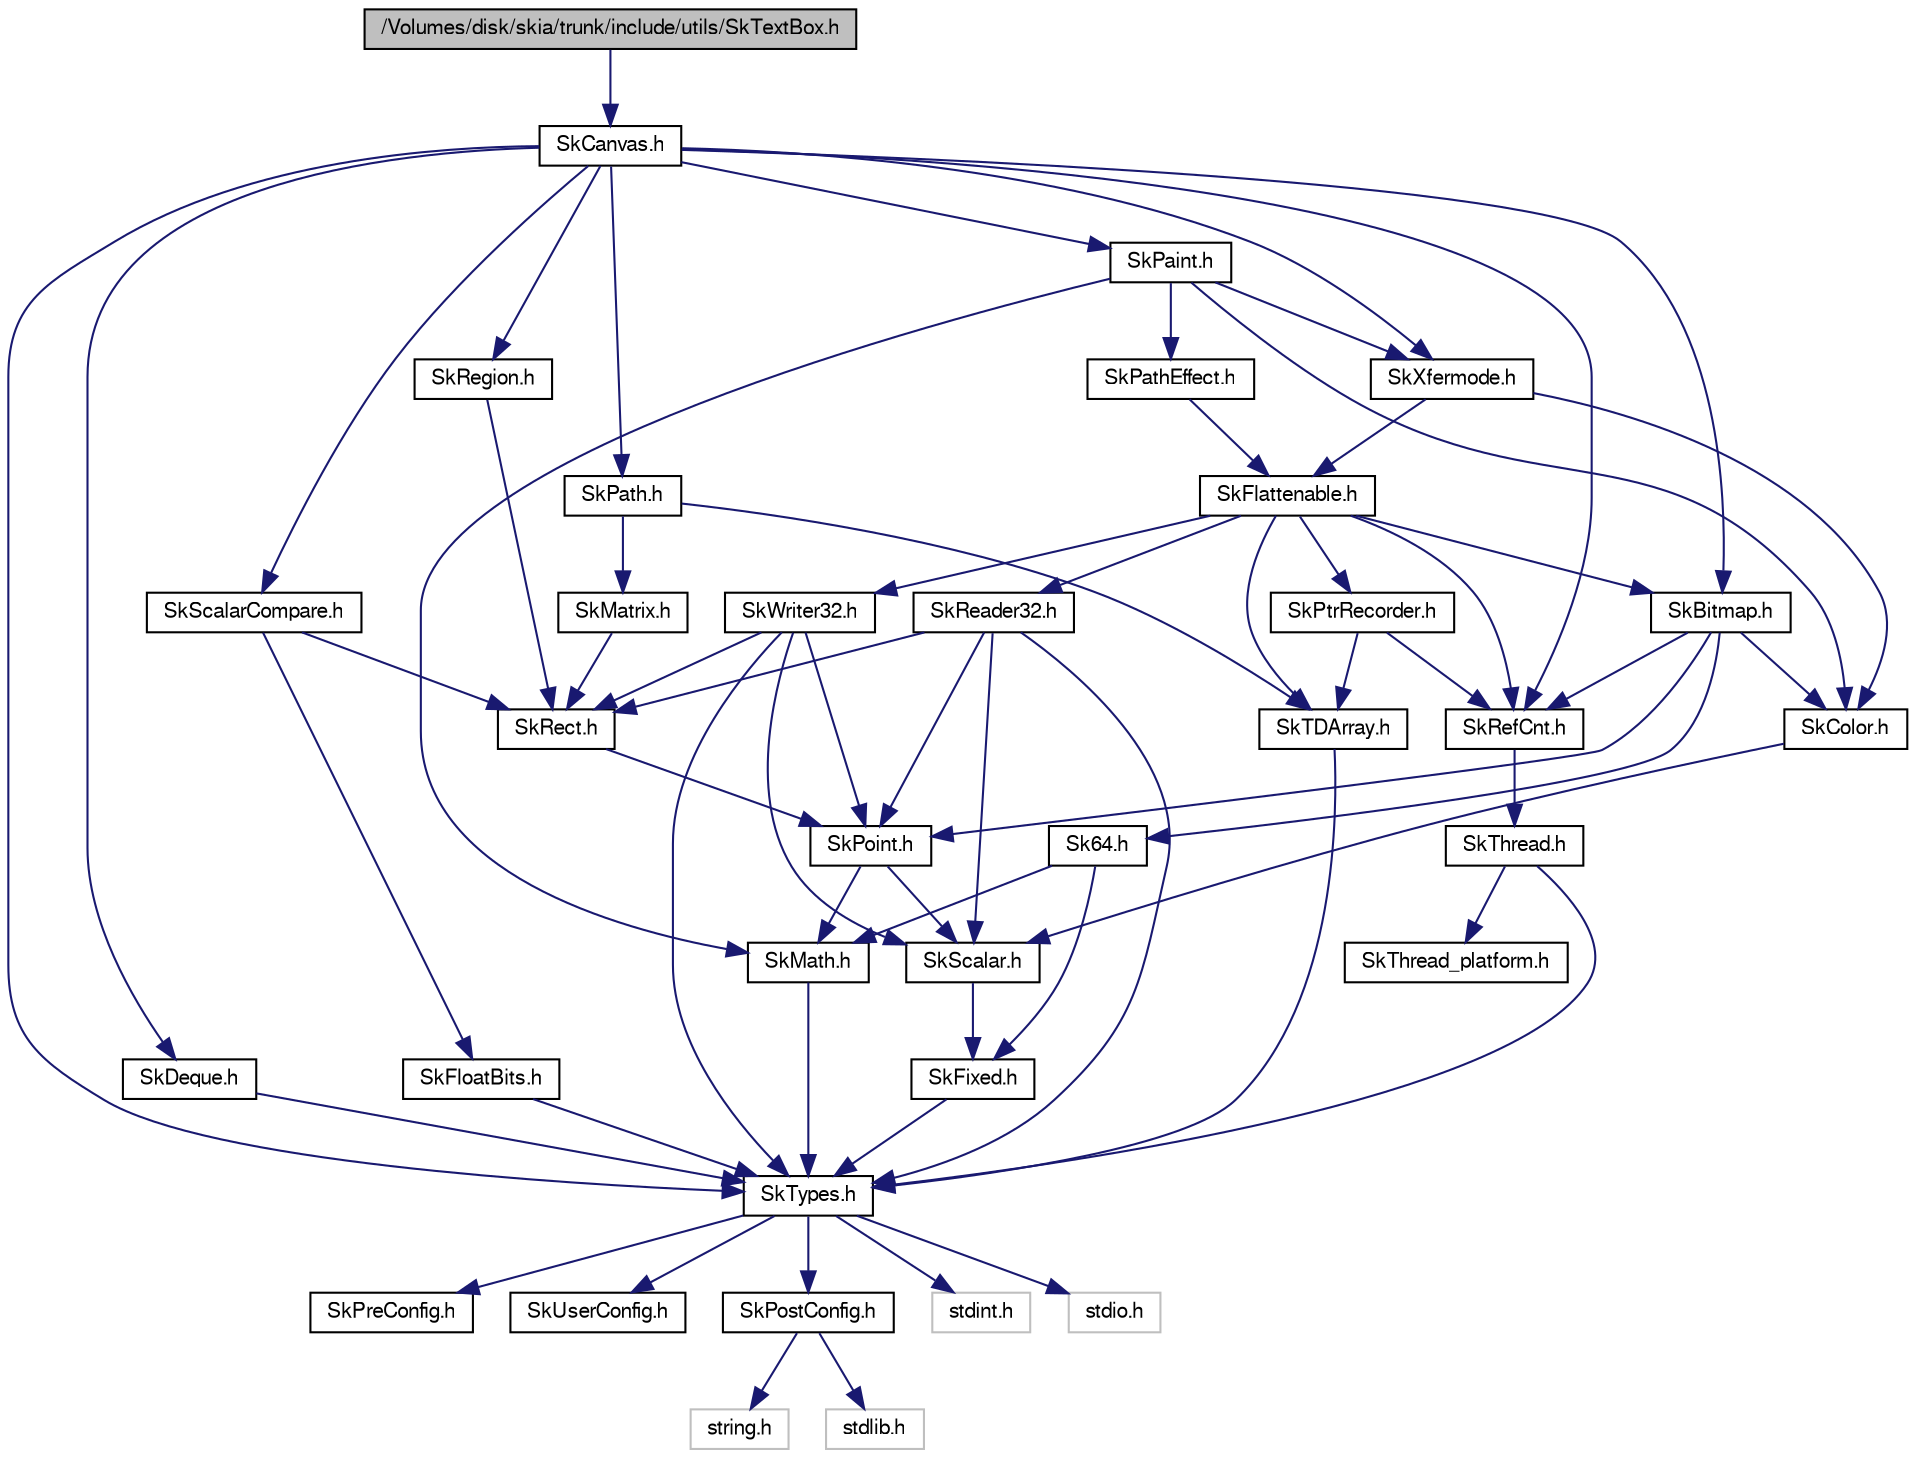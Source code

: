 digraph G
{
  edge [fontname="FreeSans",fontsize="10",labelfontname="FreeSans",labelfontsize="10"];
  node [fontname="FreeSans",fontsize="10",shape=record];
  Node1 [label="/Volumes/disk/skia/trunk/include/utils/SkTextBox.h",height=0.2,width=0.4,color="black", fillcolor="grey75", style="filled" fontcolor="black"];
  Node1 -> Node2 [color="midnightblue",fontsize="10",style="solid",fontname="FreeSans"];
  Node2 [label="SkCanvas.h",height=0.2,width=0.4,color="black", fillcolor="white", style="filled",URL="$_sk_canvas_8h.html"];
  Node2 -> Node3 [color="midnightblue",fontsize="10",style="solid",fontname="FreeSans"];
  Node3 [label="SkTypes.h",height=0.2,width=0.4,color="black", fillcolor="white", style="filled",URL="$_sk_types_8h.html"];
  Node3 -> Node4 [color="midnightblue",fontsize="10",style="solid",fontname="FreeSans"];
  Node4 [label="SkPreConfig.h",height=0.2,width=0.4,color="black", fillcolor="white", style="filled",URL="$_sk_pre_config_8h.html"];
  Node3 -> Node5 [color="midnightblue",fontsize="10",style="solid",fontname="FreeSans"];
  Node5 [label="SkUserConfig.h",height=0.2,width=0.4,color="black", fillcolor="white", style="filled",URL="$_sk_user_config_8h.html"];
  Node3 -> Node6 [color="midnightblue",fontsize="10",style="solid",fontname="FreeSans"];
  Node6 [label="SkPostConfig.h",height=0.2,width=0.4,color="black", fillcolor="white", style="filled",URL="$_sk_post_config_8h.html"];
  Node6 -> Node7 [color="midnightblue",fontsize="10",style="solid",fontname="FreeSans"];
  Node7 [label="string.h",height=0.2,width=0.4,color="grey75", fillcolor="white", style="filled"];
  Node6 -> Node8 [color="midnightblue",fontsize="10",style="solid",fontname="FreeSans"];
  Node8 [label="stdlib.h",height=0.2,width=0.4,color="grey75", fillcolor="white", style="filled"];
  Node3 -> Node9 [color="midnightblue",fontsize="10",style="solid",fontname="FreeSans"];
  Node9 [label="stdint.h",height=0.2,width=0.4,color="grey75", fillcolor="white", style="filled"];
  Node3 -> Node10 [color="midnightblue",fontsize="10",style="solid",fontname="FreeSans"];
  Node10 [label="stdio.h",height=0.2,width=0.4,color="grey75", fillcolor="white", style="filled"];
  Node2 -> Node11 [color="midnightblue",fontsize="10",style="solid",fontname="FreeSans"];
  Node11 [label="SkBitmap.h",height=0.2,width=0.4,color="black", fillcolor="white", style="filled",URL="$_sk_bitmap_8h.html"];
  Node11 -> Node12 [color="midnightblue",fontsize="10",style="solid",fontname="FreeSans"];
  Node12 [label="Sk64.h",height=0.2,width=0.4,color="black", fillcolor="white", style="filled",URL="$_sk64_8h.html"];
  Node12 -> Node13 [color="midnightblue",fontsize="10",style="solid",fontname="FreeSans"];
  Node13 [label="SkFixed.h",height=0.2,width=0.4,color="black", fillcolor="white", style="filled",URL="$_sk_fixed_8h.html"];
  Node13 -> Node3 [color="midnightblue",fontsize="10",style="solid",fontname="FreeSans"];
  Node12 -> Node14 [color="midnightblue",fontsize="10",style="solid",fontname="FreeSans"];
  Node14 [label="SkMath.h",height=0.2,width=0.4,color="black", fillcolor="white", style="filled",URL="$_sk_math_8h.html"];
  Node14 -> Node3 [color="midnightblue",fontsize="10",style="solid",fontname="FreeSans"];
  Node11 -> Node15 [color="midnightblue",fontsize="10",style="solid",fontname="FreeSans"];
  Node15 [label="SkColor.h",height=0.2,width=0.4,color="black", fillcolor="white", style="filled",URL="$_sk_color_8h.html"];
  Node15 -> Node16 [color="midnightblue",fontsize="10",style="solid",fontname="FreeSans"];
  Node16 [label="SkScalar.h",height=0.2,width=0.4,color="black", fillcolor="white", style="filled",URL="$_sk_scalar_8h.html"];
  Node16 -> Node13 [color="midnightblue",fontsize="10",style="solid",fontname="FreeSans"];
  Node11 -> Node17 [color="midnightblue",fontsize="10",style="solid",fontname="FreeSans"];
  Node17 [label="SkPoint.h",height=0.2,width=0.4,color="black", fillcolor="white", style="filled",URL="$_sk_point_8h.html"];
  Node17 -> Node14 [color="midnightblue",fontsize="10",style="solid",fontname="FreeSans"];
  Node17 -> Node16 [color="midnightblue",fontsize="10",style="solid",fontname="FreeSans"];
  Node11 -> Node18 [color="midnightblue",fontsize="10",style="solid",fontname="FreeSans"];
  Node18 [label="SkRefCnt.h",height=0.2,width=0.4,color="black", fillcolor="white", style="filled",URL="$_sk_ref_cnt_8h.html"];
  Node18 -> Node19 [color="midnightblue",fontsize="10",style="solid",fontname="FreeSans"];
  Node19 [label="SkThread.h",height=0.2,width=0.4,color="black", fillcolor="white", style="filled",URL="$_sk_thread_8h.html"];
  Node19 -> Node3 [color="midnightblue",fontsize="10",style="solid",fontname="FreeSans"];
  Node19 -> Node20 [color="midnightblue",fontsize="10",style="solid",fontname="FreeSans"];
  Node20 [label="SkThread_platform.h",height=0.2,width=0.4,color="black", fillcolor="white", style="filled",URL="$_sk_thread__platform_8h.html"];
  Node2 -> Node21 [color="midnightblue",fontsize="10",style="solid",fontname="FreeSans"];
  Node21 [label="SkDeque.h",height=0.2,width=0.4,color="black", fillcolor="white", style="filled",URL="$_sk_deque_8h.html"];
  Node21 -> Node3 [color="midnightblue",fontsize="10",style="solid",fontname="FreeSans"];
  Node2 -> Node22 [color="midnightblue",fontsize="10",style="solid",fontname="FreeSans"];
  Node22 [label="SkPaint.h",height=0.2,width=0.4,color="black", fillcolor="white", style="filled",URL="$_sk_paint_8h.html"];
  Node22 -> Node15 [color="midnightblue",fontsize="10",style="solid",fontname="FreeSans"];
  Node22 -> Node14 [color="midnightblue",fontsize="10",style="solid",fontname="FreeSans"];
  Node22 -> Node23 [color="midnightblue",fontsize="10",style="solid",fontname="FreeSans"];
  Node23 [label="SkXfermode.h",height=0.2,width=0.4,color="black", fillcolor="white", style="filled",URL="$_sk_xfermode_8h.html"];
  Node23 -> Node24 [color="midnightblue",fontsize="10",style="solid",fontname="FreeSans"];
  Node24 [label="SkFlattenable.h",height=0.2,width=0.4,color="black", fillcolor="white", style="filled",URL="$_sk_flattenable_8h.html"];
  Node24 -> Node18 [color="midnightblue",fontsize="10",style="solid",fontname="FreeSans"];
  Node24 -> Node11 [color="midnightblue",fontsize="10",style="solid",fontname="FreeSans"];
  Node24 -> Node25 [color="midnightblue",fontsize="10",style="solid",fontname="FreeSans"];
  Node25 [label="SkReader32.h",height=0.2,width=0.4,color="black", fillcolor="white", style="filled",URL="$_sk_reader32_8h.html"];
  Node25 -> Node3 [color="midnightblue",fontsize="10",style="solid",fontname="FreeSans"];
  Node25 -> Node16 [color="midnightblue",fontsize="10",style="solid",fontname="FreeSans"];
  Node25 -> Node17 [color="midnightblue",fontsize="10",style="solid",fontname="FreeSans"];
  Node25 -> Node26 [color="midnightblue",fontsize="10",style="solid",fontname="FreeSans"];
  Node26 [label="SkRect.h",height=0.2,width=0.4,color="black", fillcolor="white", style="filled",URL="$_sk_rect_8h.html"];
  Node26 -> Node17 [color="midnightblue",fontsize="10",style="solid",fontname="FreeSans"];
  Node24 -> Node27 [color="midnightblue",fontsize="10",style="solid",fontname="FreeSans"];
  Node27 [label="SkTDArray.h",height=0.2,width=0.4,color="black", fillcolor="white", style="filled",URL="$_sk_t_d_array_8h.html"];
  Node27 -> Node3 [color="midnightblue",fontsize="10",style="solid",fontname="FreeSans"];
  Node24 -> Node28 [color="midnightblue",fontsize="10",style="solid",fontname="FreeSans"];
  Node28 [label="SkWriter32.h",height=0.2,width=0.4,color="black", fillcolor="white", style="filled",URL="$_sk_writer32_8h.html"];
  Node28 -> Node3 [color="midnightblue",fontsize="10",style="solid",fontname="FreeSans"];
  Node28 -> Node16 [color="midnightblue",fontsize="10",style="solid",fontname="FreeSans"];
  Node28 -> Node17 [color="midnightblue",fontsize="10",style="solid",fontname="FreeSans"];
  Node28 -> Node26 [color="midnightblue",fontsize="10",style="solid",fontname="FreeSans"];
  Node24 -> Node29 [color="midnightblue",fontsize="10",style="solid",fontname="FreeSans"];
  Node29 [label="SkPtrRecorder.h",height=0.2,width=0.4,color="black", fillcolor="white", style="filled",URL="$_sk_ptr_recorder_8h.html"];
  Node29 -> Node18 [color="midnightblue",fontsize="10",style="solid",fontname="FreeSans"];
  Node29 -> Node27 [color="midnightblue",fontsize="10",style="solid",fontname="FreeSans"];
  Node23 -> Node15 [color="midnightblue",fontsize="10",style="solid",fontname="FreeSans"];
  Node22 -> Node30 [color="midnightblue",fontsize="10",style="solid",fontname="FreeSans"];
  Node30 [label="SkPathEffect.h",height=0.2,width=0.4,color="black", fillcolor="white", style="filled",URL="$_sk_path_effect_8h.html"];
  Node30 -> Node24 [color="midnightblue",fontsize="10",style="solid",fontname="FreeSans"];
  Node2 -> Node18 [color="midnightblue",fontsize="10",style="solid",fontname="FreeSans"];
  Node2 -> Node31 [color="midnightblue",fontsize="10",style="solid",fontname="FreeSans"];
  Node31 [label="SkPath.h",height=0.2,width=0.4,color="black", fillcolor="white", style="filled",URL="$_sk_path_8h.html"];
  Node31 -> Node32 [color="midnightblue",fontsize="10",style="solid",fontname="FreeSans"];
  Node32 [label="SkMatrix.h",height=0.2,width=0.4,color="black", fillcolor="white", style="filled",URL="$_sk_matrix_8h.html"];
  Node32 -> Node26 [color="midnightblue",fontsize="10",style="solid",fontname="FreeSans"];
  Node31 -> Node27 [color="midnightblue",fontsize="10",style="solid",fontname="FreeSans"];
  Node2 -> Node33 [color="midnightblue",fontsize="10",style="solid",fontname="FreeSans"];
  Node33 [label="SkRegion.h",height=0.2,width=0.4,color="black", fillcolor="white", style="filled",URL="$_sk_region_8h.html"];
  Node33 -> Node26 [color="midnightblue",fontsize="10",style="solid",fontname="FreeSans"];
  Node2 -> Node34 [color="midnightblue",fontsize="10",style="solid",fontname="FreeSans"];
  Node34 [label="SkScalarCompare.h",height=0.2,width=0.4,color="black", fillcolor="white", style="filled",URL="$_sk_scalar_compare_8h.html"];
  Node34 -> Node35 [color="midnightblue",fontsize="10",style="solid",fontname="FreeSans"];
  Node35 [label="SkFloatBits.h",height=0.2,width=0.4,color="black", fillcolor="white", style="filled",URL="$_sk_float_bits_8h.html"];
  Node35 -> Node3 [color="midnightblue",fontsize="10",style="solid",fontname="FreeSans"];
  Node34 -> Node26 [color="midnightblue",fontsize="10",style="solid",fontname="FreeSans"];
  Node2 -> Node23 [color="midnightblue",fontsize="10",style="solid",fontname="FreeSans"];
}
